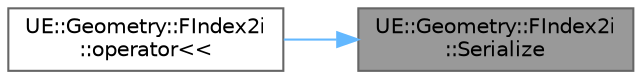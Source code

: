 digraph "UE::Geometry::FIndex2i::Serialize"
{
 // INTERACTIVE_SVG=YES
 // LATEX_PDF_SIZE
  bgcolor="transparent";
  edge [fontname=Helvetica,fontsize=10,labelfontname=Helvetica,labelfontsize=10];
  node [fontname=Helvetica,fontsize=10,shape=box,height=0.2,width=0.4];
  rankdir="RL";
  Node1 [id="Node000001",label="UE::Geometry::FIndex2i\l::Serialize",height=0.2,width=0.4,color="gray40", fillcolor="grey60", style="filled", fontcolor="black",tooltip="Serialize FIndex2i to an archive."];
  Node1 -> Node2 [id="edge1_Node000001_Node000002",dir="back",color="steelblue1",style="solid",tooltip=" "];
  Node2 [id="Node000002",label="UE::Geometry::FIndex2i\l::operator\<\<",height=0.2,width=0.4,color="grey40", fillcolor="white", style="filled",URL="$d9/d8f/structUE_1_1Geometry_1_1FIndex2i.html#aac07dcb5dd1ce6857196fbef871422af",tooltip="Serialization operator for FIndex2i."];
}

